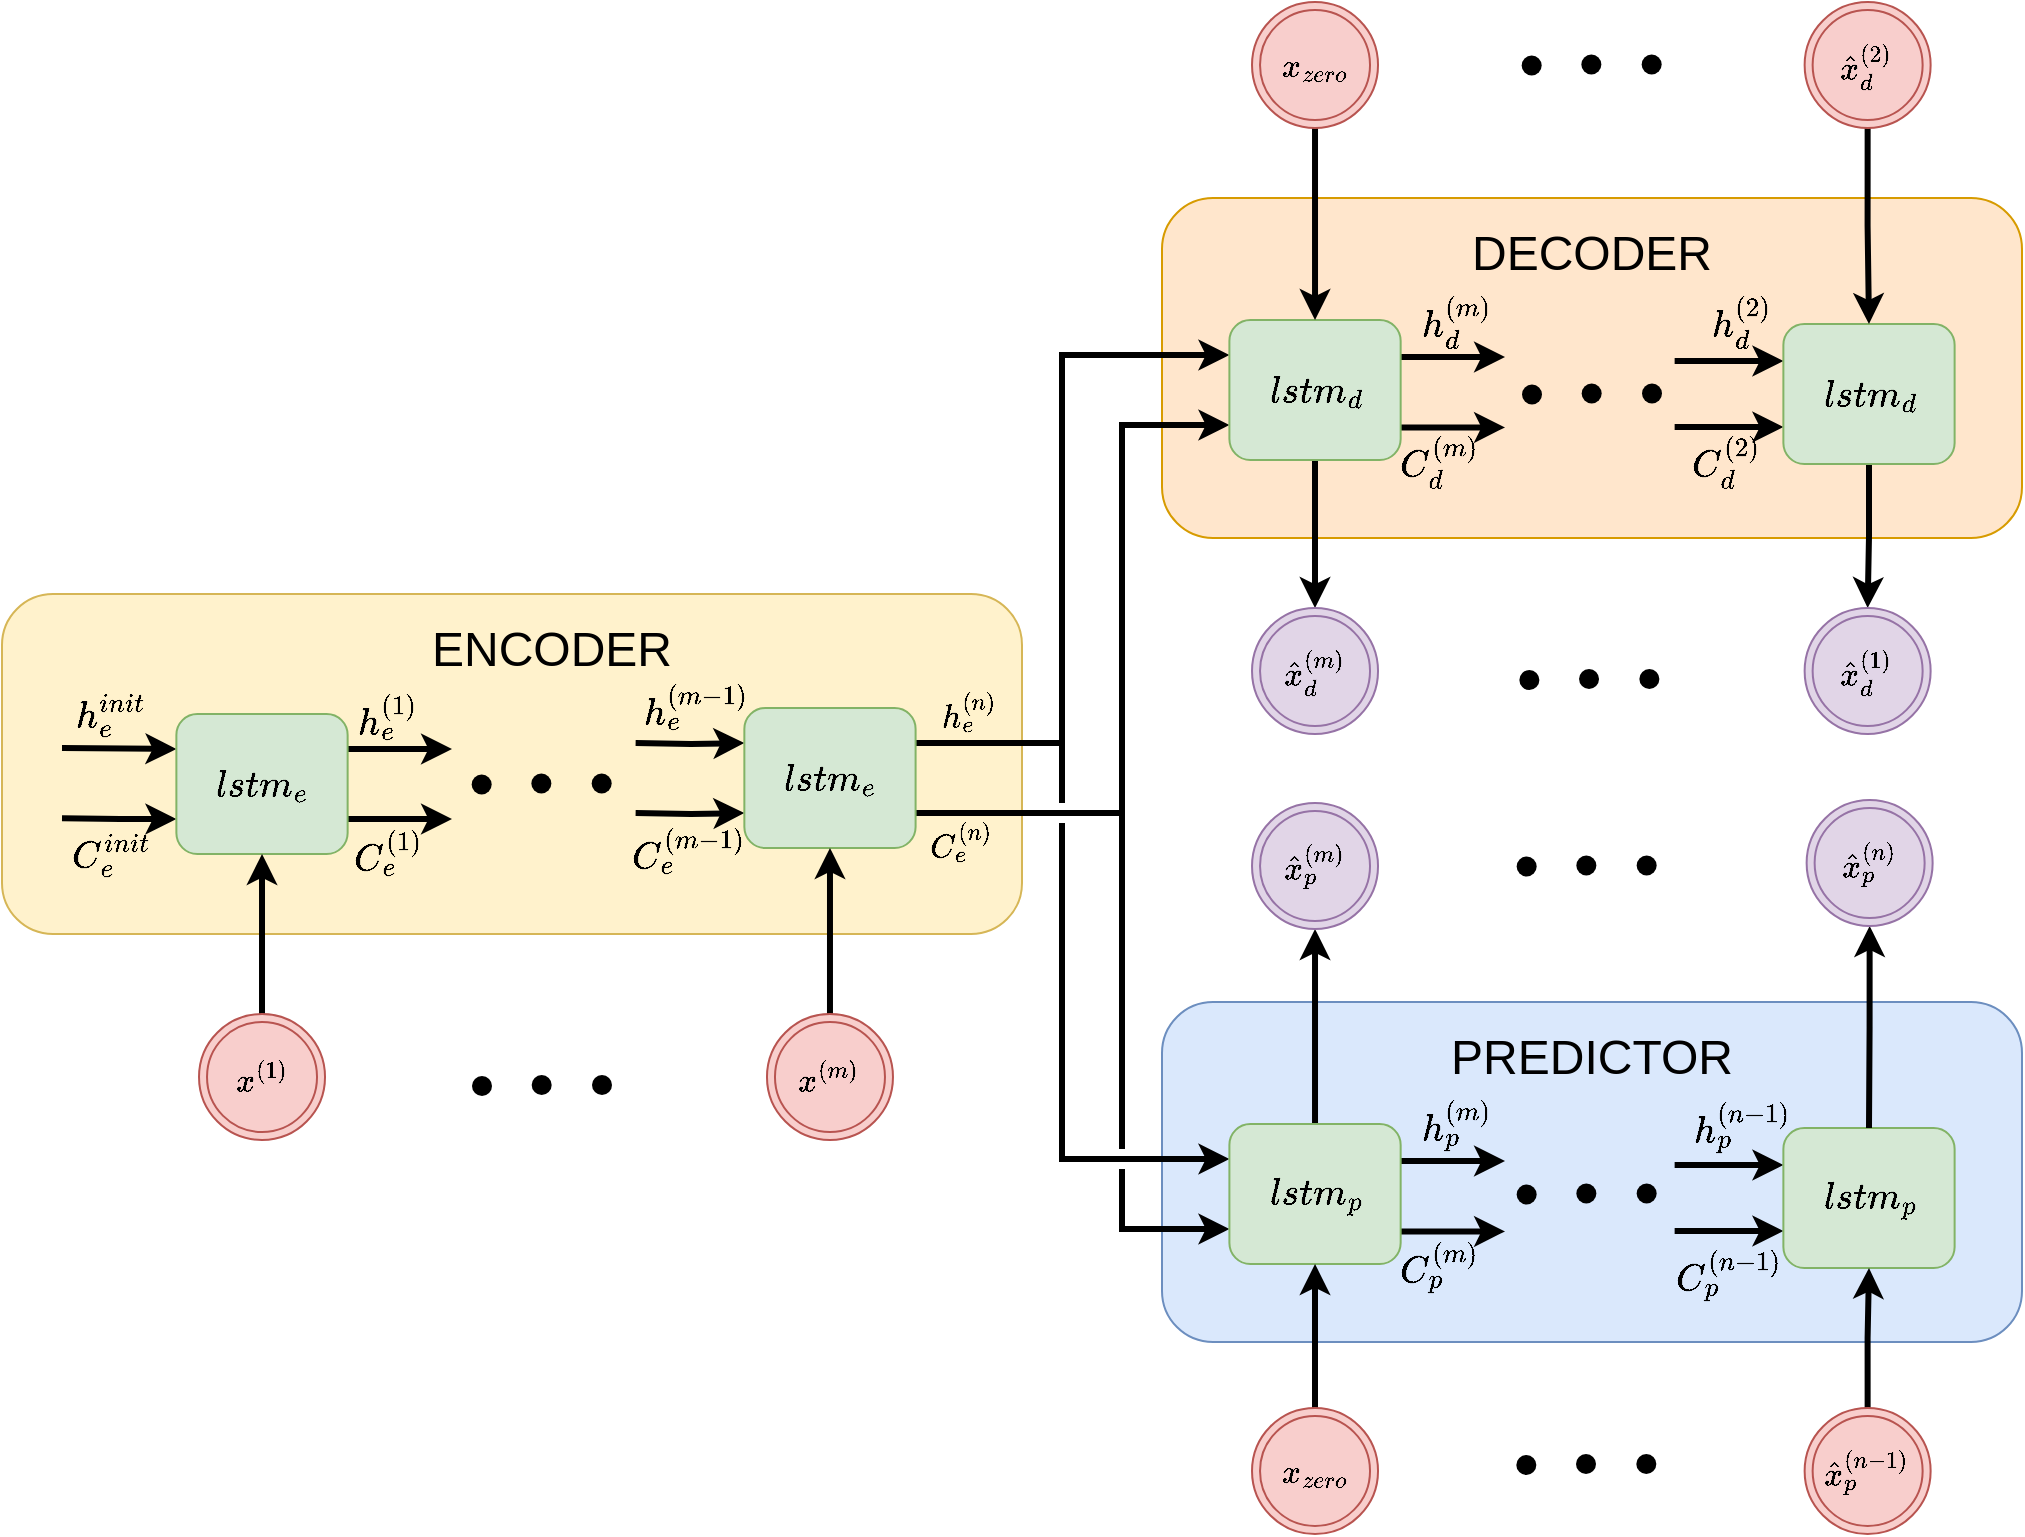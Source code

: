 <mxfile version="13.0.3" type="device"><diagram name="Page-1" id="edf60f1a-56cd-e834-aa8a-f176f3a09ee4"><mxGraphModel dx="1663" dy="1838" grid="1" gridSize="10" guides="1" tooltips="1" connect="1" arrows="1" fold="1" page="1" pageScale="1" pageWidth="1100" pageHeight="850" background="none" math="1" shadow="0"><root><mxCell id="0"/><mxCell id="1" parent="0"/><mxCell id="X6n3p-KspIMQXNHOI4Jv-63" value="&lt;font style=&quot;&quot;&gt;&lt;font style=&quot;font-size: 24px;&quot;&gt;PREDICTOR&lt;/font&gt;&lt;br&gt;&lt;br&gt;&lt;br&gt;&lt;br&gt;&lt;br&gt;&lt;br&gt;&lt;br&gt;&lt;br&gt;&lt;br&gt;&lt;/font&gt;" style="rounded=1;whiteSpace=wrap;html=1;fillColor=#dae8fc;strokeColor=#6c8ebf;connectable=0;" parent="1" vertex="1"><mxGeometry x="650" y="474" width="430" height="170" as="geometry"/></mxCell><mxCell id="X6n3p-KspIMQXNHOI4Jv-28" value="&lt;font style=&quot;&quot;&gt;&lt;font style=&quot;font-size: 24px;&quot;&gt;DECODER&lt;br&gt;&lt;/font&gt;&lt;br&gt;&lt;br&gt;&lt;br&gt;&lt;br&gt;&lt;br&gt;&lt;br&gt;&lt;br&gt;&lt;br&gt;&lt;/font&gt;" style="rounded=1;whiteSpace=wrap;html=1;fillColor=#ffe6cc;strokeColor=#d79b00;connectable=0;" parent="1" vertex="1"><mxGeometry x="650" y="72" width="430" height="170" as="geometry"/></mxCell><mxCell id="X6n3p-KspIMQXNHOI4Jv-1" value="&lt;font style=&quot;font-size: 24px;&quot;&gt;&amp;nbsp; &amp;nbsp; &amp;nbsp; ENCODER&lt;br&gt;&lt;br&gt;&lt;br&gt;&lt;br&gt;&lt;br&gt;&lt;/font&gt;" style="rounded=1;whiteSpace=wrap;html=1;fillColor=#fff2cc;strokeColor=#d6b656;connectable=0;" parent="1" vertex="1"><mxGeometry x="70" y="270" width="510" height="170" as="geometry"/></mxCell><mxCell id="X6n3p-KspIMQXNHOI4Jv-2" style="edgeStyle=orthogonalEdgeStyle;rounded=0;orthogonalLoop=1;jettySize=auto;html=1;exitX=1;exitY=0.25;exitDx=0;exitDy=0;entryX=0;entryY=0.25;entryDx=0;entryDy=0;startArrow=none;startFill=0;endArrow=classic;endFill=1;strokeWidth=3;" parent="1" source="X6n3p-KspIMQXNHOI4Jv-6" edge="1"><mxGeometry relative="1" as="geometry"><mxPoint x="295" y="347.5" as="targetPoint"/></mxGeometry></mxCell><mxCell id="X6n3p-KspIMQXNHOI4Jv-3" style="edgeStyle=orthogonalEdgeStyle;rounded=0;orthogonalLoop=1;jettySize=auto;html=1;exitX=1;exitY=0.75;exitDx=0;exitDy=0;entryX=0;entryY=0.75;entryDx=0;entryDy=0;startArrow=none;startFill=0;endArrow=classic;endFill=1;strokeWidth=3;" parent="1" source="X6n3p-KspIMQXNHOI4Jv-6" edge="1"><mxGeometry relative="1" as="geometry"><mxPoint x="295" y="382.5" as="targetPoint"/></mxGeometry></mxCell><mxCell id="X6n3p-KspIMQXNHOI4Jv-4" style="edgeStyle=orthogonalEdgeStyle;rounded=0;orthogonalLoop=1;jettySize=auto;html=1;exitX=0;exitY=0.25;exitDx=0;exitDy=0;fontSize=26;startArrow=classic;startFill=1;endArrow=none;endFill=0;strokeWidth=3;" parent="1" source="X6n3p-KspIMQXNHOI4Jv-6" edge="1"><mxGeometry relative="1" as="geometry"><mxPoint x="100" y="347" as="targetPoint"/></mxGeometry></mxCell><mxCell id="X6n3p-KspIMQXNHOI4Jv-5" style="edgeStyle=orthogonalEdgeStyle;rounded=0;orthogonalLoop=1;jettySize=auto;html=1;exitX=0;exitY=0.75;exitDx=0;exitDy=0;fontSize=26;startArrow=classic;startFill=1;endArrow=none;endFill=0;strokeWidth=3;" parent="1" source="X6n3p-KspIMQXNHOI4Jv-6" edge="1"><mxGeometry relative="1" as="geometry"><mxPoint x="100" y="382.167" as="targetPoint"/></mxGeometry></mxCell><mxCell id="X6n3p-KspIMQXNHOI4Jv-6" value="&lt;font style=&quot;font-size: 16px&quot;&gt;$$lstm_e$$&lt;/font&gt;" style="rounded=1;whiteSpace=wrap;html=1;fillColor=#d5e8d4;strokeColor=#82b366;" parent="1" vertex="1"><mxGeometry x="157.19" y="330" width="85.63" height="70" as="geometry"/></mxCell><mxCell id="X6n3p-KspIMQXNHOI4Jv-7" style="edgeStyle=orthogonalEdgeStyle;rounded=0;orthogonalLoop=1;jettySize=auto;html=1;exitX=1;exitY=0.25;exitDx=0;exitDy=0;entryX=0;entryY=0.25;entryDx=0;entryDy=0;startArrow=none;startFill=0;endArrow=classic;endFill=1;strokeWidth=3;" parent="1" target="X6n3p-KspIMQXNHOI4Jv-9" edge="1"><mxGeometry relative="1" as="geometry"><mxPoint x="431.18" y="344.5" as="targetPoint"/><mxPoint x="386.81" y="344.5" as="sourcePoint"/></mxGeometry></mxCell><mxCell id="X6n3p-KspIMQXNHOI4Jv-8" style="edgeStyle=orthogonalEdgeStyle;rounded=0;orthogonalLoop=1;jettySize=auto;html=1;exitX=1;exitY=0.75;exitDx=0;exitDy=0;entryX=0;entryY=0.75;entryDx=0;entryDy=0;startArrow=none;startFill=0;endArrow=classic;endFill=1;strokeWidth=3;" parent="1" target="X6n3p-KspIMQXNHOI4Jv-9" edge="1"><mxGeometry relative="1" as="geometry"><mxPoint x="431.18" y="379.5" as="targetPoint"/><mxPoint x="386.81" y="379.5" as="sourcePoint"/></mxGeometry></mxCell><mxCell id="X6n3p-KspIMQXNHOI4Jv-108" style="edgeStyle=orthogonalEdgeStyle;rounded=0;orthogonalLoop=1;jettySize=auto;html=1;exitX=1;exitY=0.25;exitDx=0;exitDy=0;entryX=0;entryY=0.25;entryDx=0;entryDy=0;fontSize=24;startArrow=none;startFill=0;endArrow=classic;endFill=1;strokeWidth=3;fillColor=#dae8fc;strokeColor=#000000;jumpStyle=gap;" parent="1" source="X6n3p-KspIMQXNHOI4Jv-9" target="X6n3p-KspIMQXNHOI4Jv-39" edge="1"><mxGeometry relative="1" as="geometry"><Array as="points"><mxPoint x="600" y="345"/><mxPoint x="600" y="151"/></Array></mxGeometry></mxCell><mxCell id="X6n3p-KspIMQXNHOI4Jv-109" style="edgeStyle=orthogonalEdgeStyle;rounded=0;orthogonalLoop=1;jettySize=auto;html=1;exitX=1;exitY=0.75;exitDx=0;exitDy=0;entryX=0;entryY=0.75;entryDx=0;entryDy=0;fontSize=24;startArrow=none;startFill=0;endArrow=classic;endFill=1;strokeWidth=3;strokeColor=#000000;jumpStyle=gap;" parent="1" source="X6n3p-KspIMQXNHOI4Jv-9" target="X6n3p-KspIMQXNHOI4Jv-39" edge="1"><mxGeometry relative="1" as="geometry"><Array as="points"><mxPoint x="630" y="380"/><mxPoint x="630" y="186"/></Array></mxGeometry></mxCell><mxCell id="X6n3p-KspIMQXNHOI4Jv-110" style="edgeStyle=orthogonalEdgeStyle;rounded=0;orthogonalLoop=1;jettySize=auto;html=1;exitX=1;exitY=0.25;exitDx=0;exitDy=0;entryX=0;entryY=0.25;entryDx=0;entryDy=0;fontSize=24;startArrow=none;startFill=0;endArrow=classic;endFill=1;strokeWidth=3;fillColor=#dae8fc;strokeColor=#000000;jumpStyle=gap;" parent="1" source="X6n3p-KspIMQXNHOI4Jv-9" target="X6n3p-KspIMQXNHOI4Jv-74" edge="1"><mxGeometry relative="1" as="geometry"><Array as="points"><mxPoint x="600" y="345"/><mxPoint x="600" y="553"/></Array></mxGeometry></mxCell><mxCell id="X6n3p-KspIMQXNHOI4Jv-111" style="edgeStyle=orthogonalEdgeStyle;rounded=0;orthogonalLoop=1;jettySize=auto;html=1;exitX=1;exitY=0.75;exitDx=0;exitDy=0;entryX=0;entryY=0.75;entryDx=0;entryDy=0;fontSize=24;startArrow=none;startFill=0;endArrow=classic;endFill=1;strokeWidth=3;strokeColor=#000000;jumpStyle=gap;" parent="1" source="X6n3p-KspIMQXNHOI4Jv-9" target="X6n3p-KspIMQXNHOI4Jv-74" edge="1"><mxGeometry relative="1" as="geometry"><Array as="points"><mxPoint x="630" y="380"/><mxPoint x="630" y="588"/></Array></mxGeometry></mxCell><mxCell id="X6n3p-KspIMQXNHOI4Jv-9" value="&lt;span style=&quot;font-size: 16px&quot;&gt;$$lstm_e$$&lt;/span&gt;" style="rounded=1;whiteSpace=wrap;html=1;fillColor=#d5e8d4;strokeColor=#82b366;" parent="1" vertex="1"><mxGeometry x="441.18" y="327" width="85.62" height="70" as="geometry"/></mxCell><mxCell id="X6n3p-KspIMQXNHOI4Jv-13" value="$$h_e^{(1)}$$" style="text;html=1;strokeColor=none;fillColor=none;align=center;verticalAlign=middle;whiteSpace=wrap;rounded=0;fontSize=16;" parent="1" vertex="1"><mxGeometry x="232.81" y="317" width="60" height="30" as="geometry"/></mxCell><mxCell id="X6n3p-KspIMQXNHOI4Jv-14" value="$$C_e^{(1)}$$" style="text;html=1;strokeColor=none;fillColor=none;align=center;verticalAlign=middle;whiteSpace=wrap;rounded=0;fontSize=16;" parent="1" vertex="1"><mxGeometry x="232.81" y="385" width="60" height="30" as="geometry"/></mxCell><mxCell id="X6n3p-KspIMQXNHOI4Jv-15" value="$$h_e^{init}$$" style="text;html=1;strokeColor=none;fillColor=none;align=center;verticalAlign=middle;whiteSpace=wrap;rounded=0;fontSize=16;" parent="1" vertex="1"><mxGeometry x="94" y="315" width="60" height="30" as="geometry"/></mxCell><mxCell id="X6n3p-KspIMQXNHOI4Jv-16" value="$$C_e^{init}$$" style="text;html=1;strokeColor=none;fillColor=none;align=center;verticalAlign=middle;whiteSpace=wrap;rounded=0;fontSize=16;" parent="1" vertex="1"><mxGeometry x="95" y="385" width="60" height="30" as="geometry"/></mxCell><mxCell id="X6n3p-KspIMQXNHOI4Jv-17" value="$$C_e^{(m-1)}$$" style="text;html=1;strokeColor=none;fillColor=none;align=center;verticalAlign=middle;whiteSpace=wrap;rounded=0;fontSize=16;" parent="1" vertex="1"><mxGeometry x="382.81" y="384" width="60" height="30" as="geometry"/></mxCell><mxCell id="X6n3p-KspIMQXNHOI4Jv-18" value="$$h_e^{(m-1)}$$" style="text;html=1;strokeColor=none;fillColor=none;align=center;verticalAlign=middle;whiteSpace=wrap;rounded=0;fontSize=16;" parent="1" vertex="1"><mxGeometry x="386.81" y="312" width="60" height="30" as="geometry"/></mxCell><mxCell id="X6n3p-KspIMQXNHOI4Jv-22" value="&lt;span style=&quot;font-size: 14px;&quot;&gt;$$C_e^{(n)}$$&lt;/span&gt;" style="text;html=1;strokeColor=none;fillColor=none;align=center;verticalAlign=middle;whiteSpace=wrap;rounded=0;fontFamily=Helvetica;fontSize=12;fontColor=default;rotation=0;" parent="1" vertex="1"><mxGeometry x="520" y="378.5" width="60" height="30" as="geometry"/></mxCell><mxCell id="X6n3p-KspIMQXNHOI4Jv-23" value="&lt;span style=&quot;font-size: 14px;&quot;&gt;&amp;nbsp;$$h_e^{(n)}$$&lt;/span&gt;" style="text;html=1;strokeColor=none;fillColor=none;align=center;verticalAlign=middle;whiteSpace=wrap;rounded=0;fontFamily=Helvetica;fontSize=12;fontColor=default;rotation=0;" parent="1" vertex="1"><mxGeometry x="523.8" y="305.5" width="60" height="30" as="geometry"/></mxCell><mxCell id="X6n3p-KspIMQXNHOI4Jv-91" style="edgeStyle=orthogonalEdgeStyle;rounded=0;orthogonalLoop=1;jettySize=auto;html=1;entryX=0.5;entryY=1;entryDx=0;entryDy=0;fontSize=24;startArrow=none;startFill=0;endArrow=classic;endFill=1;strokeWidth=3;" parent="1" source="X6n3p-KspIMQXNHOI4Jv-25" target="X6n3p-KspIMQXNHOI4Jv-6" edge="1"><mxGeometry relative="1" as="geometry"/></mxCell><mxCell id="X6n3p-KspIMQXNHOI4Jv-25" value="&lt;span style=&quot;font-size: 14px;&quot;&gt;$$x^{(1)}$$&lt;/span&gt;" style="ellipse;shape=doubleEllipse;whiteSpace=wrap;html=1;aspect=fixed;fillColor=#f8cecc;strokeColor=#b85450;" parent="1" vertex="1"><mxGeometry x="168.51" y="480" width="63" height="63" as="geometry"/></mxCell><mxCell id="X6n3p-KspIMQXNHOI4Jv-92" style="edgeStyle=orthogonalEdgeStyle;rounded=0;orthogonalLoop=1;jettySize=auto;html=1;entryX=0.5;entryY=1;entryDx=0;entryDy=0;fontSize=24;startArrow=none;startFill=0;endArrow=classic;endFill=1;strokeWidth=3;" parent="1" source="X6n3p-KspIMQXNHOI4Jv-27" target="X6n3p-KspIMQXNHOI4Jv-9" edge="1"><mxGeometry relative="1" as="geometry"/></mxCell><mxCell id="X6n3p-KspIMQXNHOI4Jv-27" value="&lt;span style=&quot;font-size: 14px;&quot;&gt;$$x^{(m)}$$&lt;/span&gt;" style="ellipse;shape=doubleEllipse;whiteSpace=wrap;html=1;aspect=fixed;fillColor=#f8cecc;strokeColor=#b85450;" parent="1" vertex="1"><mxGeometry x="452.49" y="480" width="63" height="63" as="geometry"/></mxCell><mxCell id="X6n3p-KspIMQXNHOI4Jv-35" style="edgeStyle=orthogonalEdgeStyle;rounded=0;orthogonalLoop=1;jettySize=auto;html=1;exitX=1;exitY=0.25;exitDx=0;exitDy=0;entryX=0;entryY=0.25;entryDx=0;entryDy=0;startArrow=none;startFill=0;endArrow=classic;endFill=1;strokeWidth=3;" parent="1" edge="1"><mxGeometry relative="1" as="geometry"><mxPoint x="821.51" y="151.5" as="targetPoint"/><mxPoint x="769.33" y="151.5" as="sourcePoint"/></mxGeometry></mxCell><mxCell id="X6n3p-KspIMQXNHOI4Jv-36" style="edgeStyle=orthogonalEdgeStyle;rounded=0;orthogonalLoop=1;jettySize=auto;html=1;exitX=1;exitY=0.75;exitDx=0;exitDy=0;entryX=0;entryY=0.75;entryDx=0;entryDy=0;startArrow=none;startFill=0;endArrow=classic;endFill=1;strokeWidth=3;" parent="1" edge="1"><mxGeometry relative="1" as="geometry"><mxPoint x="821.51" y="186.71" as="targetPoint"/><mxPoint x="769.33" y="186.71" as="sourcePoint"/></mxGeometry></mxCell><mxCell id="X6n3p-KspIMQXNHOI4Jv-99" style="edgeStyle=orthogonalEdgeStyle;rounded=0;orthogonalLoop=1;jettySize=auto;html=1;fontSize=24;startArrow=none;startFill=0;endArrow=classic;endFill=1;strokeWidth=3;" parent="1" source="X6n3p-KspIMQXNHOI4Jv-39" target="X6n3p-KspIMQXNHOI4Jv-53" edge="1"><mxGeometry relative="1" as="geometry"/></mxCell><mxCell id="X6n3p-KspIMQXNHOI4Jv-39" value="&lt;font style=&quot;font-size: 16px&quot;&gt;$$lstm_d$$&lt;/font&gt;" style="rounded=1;whiteSpace=wrap;html=1;fillColor=#d5e8d4;strokeColor=#82b366;" parent="1" vertex="1"><mxGeometry x="683.7" y="133" width="85.63" height="70" as="geometry"/></mxCell><mxCell id="X6n3p-KspIMQXNHOI4Jv-40" style="edgeStyle=orthogonalEdgeStyle;rounded=0;orthogonalLoop=1;jettySize=auto;html=1;exitX=1;exitY=0.25;exitDx=0;exitDy=0;entryX=0;entryY=0.25;entryDx=0;entryDy=0;startArrow=none;startFill=0;endArrow=classic;endFill=1;strokeWidth=3;" parent="1" edge="1"><mxGeometry relative="1" as="geometry"><mxPoint x="960.69" y="153.5" as="targetPoint"/><mxPoint x="906.32" y="153.5" as="sourcePoint"/></mxGeometry></mxCell><mxCell id="X6n3p-KspIMQXNHOI4Jv-41" style="edgeStyle=orthogonalEdgeStyle;rounded=0;orthogonalLoop=1;jettySize=auto;html=1;exitX=1;exitY=0.75;exitDx=0;exitDy=0;entryX=0;entryY=0.75;entryDx=0;entryDy=0;startArrow=none;startFill=0;endArrow=classic;endFill=1;strokeWidth=3;" parent="1" edge="1"><mxGeometry relative="1" as="geometry"><mxPoint x="960.69" y="186.5" as="targetPoint"/><mxPoint x="906.32" y="186.5" as="sourcePoint"/></mxGeometry></mxCell><mxCell id="X6n3p-KspIMQXNHOI4Jv-100" style="edgeStyle=orthogonalEdgeStyle;rounded=0;orthogonalLoop=1;jettySize=auto;html=1;fontSize=24;startArrow=none;startFill=0;endArrow=classic;endFill=1;strokeWidth=3;" parent="1" source="X6n3p-KspIMQXNHOI4Jv-43" target="X6n3p-KspIMQXNHOI4Jv-52" edge="1"><mxGeometry relative="1" as="geometry"/></mxCell><mxCell id="X6n3p-KspIMQXNHOI4Jv-43" value="&lt;span style=&quot;font-size: 16px&quot;&gt;$$lstm_d$$&lt;/span&gt;" style="rounded=1;whiteSpace=wrap;html=1;fillColor=#d5e8d4;strokeColor=#82b366;" parent="1" vertex="1"><mxGeometry x="960.69" y="135" width="85.62" height="70" as="geometry"/></mxCell><mxCell id="X6n3p-KspIMQXNHOI4Jv-47" value="$$h_d^{(m)}$$" style="text;html=1;strokeColor=none;fillColor=none;align=center;verticalAlign=middle;whiteSpace=wrap;rounded=0;fontSize=16;" parent="1" vertex="1"><mxGeometry x="767.33" y="119" width="60" height="30" as="geometry"/></mxCell><mxCell id="X6n3p-KspIMQXNHOI4Jv-48" value="$$C_d^{(m)}$$" style="text;html=1;strokeColor=none;fillColor=none;align=center;verticalAlign=middle;whiteSpace=wrap;rounded=0;fontSize=16;" parent="1" vertex="1"><mxGeometry x="759.01" y="189" width="60" height="30" as="geometry"/></mxCell><mxCell id="X6n3p-KspIMQXNHOI4Jv-50" value="$$h_d^{(2)}$$" style="text;html=1;strokeColor=none;fillColor=none;align=center;verticalAlign=middle;whiteSpace=wrap;rounded=0;fontSize=16;" parent="1" vertex="1"><mxGeometry x="910.32" y="119" width="60" height="30" as="geometry"/></mxCell><mxCell id="X6n3p-KspIMQXNHOI4Jv-52" value="&lt;span style=&quot;font-size: 14px;&quot;&gt;$$\hat{x}_d^{(1)}$$&lt;/span&gt;" style="ellipse;shape=doubleEllipse;whiteSpace=wrap;html=1;aspect=fixed;fillColor=#e1d5e7;strokeColor=#9673a6;" parent="1" vertex="1"><mxGeometry x="971.32" y="277" width="63" height="63" as="geometry"/></mxCell><mxCell id="X6n3p-KspIMQXNHOI4Jv-53" value="&lt;span style=&quot;font-size: 14px;&quot;&gt;$$\hat{x}_d^{(m)}$$&lt;/span&gt;" style="ellipse;shape=doubleEllipse;whiteSpace=wrap;html=1;aspect=fixed;fillColor=#e1d5e7;strokeColor=#9673a6;" parent="1" vertex="1"><mxGeometry x="695.01" y="277" width="63" height="63" as="geometry"/></mxCell><mxCell id="X6n3p-KspIMQXNHOI4Jv-106" style="edgeStyle=orthogonalEdgeStyle;rounded=0;orthogonalLoop=1;jettySize=auto;html=1;entryX=0.5;entryY=0;entryDx=0;entryDy=0;fontSize=24;startArrow=none;startFill=0;endArrow=classic;endFill=1;strokeWidth=3;" parent="1" source="X6n3p-KspIMQXNHOI4Jv-54" target="X6n3p-KspIMQXNHOI4Jv-39" edge="1"><mxGeometry relative="1" as="geometry"/></mxCell><mxCell id="X6n3p-KspIMQXNHOI4Jv-54" value="&lt;span style=&quot;font-size: 14px;&quot;&gt;$$x_{zero}$$&lt;/span&gt;" style="ellipse;shape=doubleEllipse;whiteSpace=wrap;html=1;aspect=fixed;fillColor=#f8cecc;strokeColor=#b85450;" parent="1" vertex="1"><mxGeometry x="695.01" y="-26" width="63" height="63" as="geometry"/></mxCell><mxCell id="X6n3p-KspIMQXNHOI4Jv-62" value="$$C_d^{(2)}$$" style="text;html=1;strokeColor=none;fillColor=none;align=center;verticalAlign=middle;whiteSpace=wrap;rounded=0;fontSize=16;" parent="1" vertex="1"><mxGeometry x="901.69" y="189" width="60" height="30" as="geometry"/></mxCell><mxCell id="X6n3p-KspIMQXNHOI4Jv-70" style="edgeStyle=orthogonalEdgeStyle;rounded=0;orthogonalLoop=1;jettySize=auto;html=1;exitX=1;exitY=0.25;exitDx=0;exitDy=0;entryX=0;entryY=0.25;entryDx=0;entryDy=0;startArrow=none;startFill=0;endArrow=classic;endFill=1;strokeWidth=3;" parent="1" edge="1"><mxGeometry relative="1" as="geometry"><mxPoint x="821.51" y="553.5" as="targetPoint"/><mxPoint x="769.33" y="553.5" as="sourcePoint"/></mxGeometry></mxCell><mxCell id="X6n3p-KspIMQXNHOI4Jv-71" style="edgeStyle=orthogonalEdgeStyle;rounded=0;orthogonalLoop=1;jettySize=auto;html=1;exitX=1;exitY=0.75;exitDx=0;exitDy=0;entryX=0;entryY=0.75;entryDx=0;entryDy=0;startArrow=none;startFill=0;endArrow=classic;endFill=1;strokeWidth=3;" parent="1" edge="1"><mxGeometry relative="1" as="geometry"><mxPoint x="821.51" y="588.71" as="targetPoint"/><mxPoint x="769.33" y="588.71" as="sourcePoint"/></mxGeometry></mxCell><mxCell id="X6n3p-KspIMQXNHOI4Jv-72" style="edgeStyle=orthogonalEdgeStyle;rounded=0;orthogonalLoop=1;jettySize=auto;html=1;fontSize=14;startArrow=none;startFill=0;endArrow=classic;endFill=1;strokeWidth=3;entryX=0.5;entryY=1;entryDx=0;entryDy=0;" parent="1" source="X6n3p-KspIMQXNHOI4Jv-74" target="X6n3p-KspIMQXNHOI4Jv-87" edge="1"><mxGeometry relative="1" as="geometry"><mxPoint x="726.51" y="445" as="targetPoint"/></mxGeometry></mxCell><mxCell id="X6n3p-KspIMQXNHOI4Jv-74" value="&lt;font style=&quot;font-size: 16px&quot;&gt;$$lstm_p$$&lt;/font&gt;" style="rounded=1;whiteSpace=wrap;html=1;fillColor=#d5e8d4;strokeColor=#82b366;" parent="1" vertex="1"><mxGeometry x="683.7" y="535" width="85.63" height="70" as="geometry"/></mxCell><mxCell id="X6n3p-KspIMQXNHOI4Jv-75" style="edgeStyle=orthogonalEdgeStyle;rounded=0;orthogonalLoop=1;jettySize=auto;html=1;exitX=1;exitY=0.25;exitDx=0;exitDy=0;entryX=0;entryY=0.25;entryDx=0;entryDy=0;startArrow=none;startFill=0;endArrow=classic;endFill=1;strokeWidth=3;" parent="1" edge="1"><mxGeometry relative="1" as="geometry"><mxPoint x="960.69" y="555.5" as="targetPoint"/><mxPoint x="906.32" y="555.5" as="sourcePoint"/></mxGeometry></mxCell><mxCell id="X6n3p-KspIMQXNHOI4Jv-76" style="edgeStyle=orthogonalEdgeStyle;rounded=0;orthogonalLoop=1;jettySize=auto;html=1;exitX=1;exitY=0.75;exitDx=0;exitDy=0;entryX=0;entryY=0.75;entryDx=0;entryDy=0;startArrow=none;startFill=0;endArrow=classic;endFill=1;strokeWidth=3;" parent="1" edge="1"><mxGeometry relative="1" as="geometry"><mxPoint x="960.69" y="588.5" as="targetPoint"/><mxPoint x="906.32" y="588.5" as="sourcePoint"/></mxGeometry></mxCell><mxCell id="X6n3p-KspIMQXNHOI4Jv-78" value="&lt;span style=&quot;font-size: 16px&quot;&gt;$$lstm_p$$&lt;/span&gt;" style="rounded=1;whiteSpace=wrap;html=1;fillColor=#d5e8d4;strokeColor=#82b366;" parent="1" vertex="1"><mxGeometry x="960.69" y="537" width="85.62" height="70" as="geometry"/></mxCell><mxCell id="X6n3p-KspIMQXNHOI4Jv-82" value="$$h_p^{(m)}$$" style="text;html=1;strokeColor=none;fillColor=none;align=center;verticalAlign=middle;whiteSpace=wrap;rounded=0;fontSize=16;" parent="1" vertex="1"><mxGeometry x="767.33" y="520" width="60" height="30" as="geometry"/></mxCell><mxCell id="X6n3p-KspIMQXNHOI4Jv-83" value="$$C_p^{(m)}$$" style="text;html=1;strokeColor=none;fillColor=none;align=center;verticalAlign=middle;whiteSpace=wrap;rounded=0;fontSize=16;" parent="1" vertex="1"><mxGeometry x="759.01" y="591" width="60" height="30" as="geometry"/></mxCell><mxCell id="X6n3p-KspIMQXNHOI4Jv-84" value="$$h_p^{(n-1)}$$" style="text;html=1;strokeColor=none;fillColor=none;align=center;verticalAlign=middle;whiteSpace=wrap;rounded=0;fontSize=16;" parent="1" vertex="1"><mxGeometry x="910.32" y="521" width="60" height="30" as="geometry"/></mxCell><mxCell id="X6n3p-KspIMQXNHOI4Jv-85" style="edgeStyle=orthogonalEdgeStyle;rounded=0;orthogonalLoop=1;jettySize=auto;html=1;entryX=0.5;entryY=0;entryDx=0;entryDy=0;strokeWidth=3;startArrow=classic;startFill=1;endArrow=none;endFill=0;" parent="1" source="X6n3p-KspIMQXNHOI4Jv-86" target="X6n3p-KspIMQXNHOI4Jv-78" edge="1"><mxGeometry relative="1" as="geometry"/></mxCell><mxCell id="X6n3p-KspIMQXNHOI4Jv-86" value="&lt;span style=&quot;font-size: 14px;&quot;&gt;$$\hat{x}_p^{(n)}$$&lt;/span&gt;" style="ellipse;shape=doubleEllipse;whiteSpace=wrap;html=1;aspect=fixed;fillColor=#e1d5e7;strokeColor=#9673a6;" parent="1" vertex="1"><mxGeometry x="972.32" y="373" width="63" height="63" as="geometry"/></mxCell><mxCell id="X6n3p-KspIMQXNHOI4Jv-87" value="&lt;span style=&quot;font-size: 14px;&quot;&gt;$$\hat{x}_p^{(m)}$$&lt;/span&gt;" style="ellipse;shape=doubleEllipse;whiteSpace=wrap;html=1;aspect=fixed;fillColor=#e1d5e7;strokeColor=#9673a6;" parent="1" vertex="1"><mxGeometry x="695.01" y="374.5" width="63" height="63" as="geometry"/></mxCell><mxCell id="X6n3p-KspIMQXNHOI4Jv-94" style="edgeStyle=orthogonalEdgeStyle;rounded=0;orthogonalLoop=1;jettySize=auto;html=1;entryX=0.5;entryY=1;entryDx=0;entryDy=0;fontSize=24;startArrow=none;startFill=0;endArrow=classic;endFill=1;strokeWidth=3;" parent="1" source="X6n3p-KspIMQXNHOI4Jv-88" target="X6n3p-KspIMQXNHOI4Jv-74" edge="1"><mxGeometry relative="1" as="geometry"/></mxCell><mxCell id="X6n3p-KspIMQXNHOI4Jv-88" value="&lt;span style=&quot;font-size: 14px;&quot;&gt;$$x_{zero}$$&lt;/span&gt;" style="ellipse;shape=doubleEllipse;whiteSpace=wrap;html=1;aspect=fixed;fillColor=#f8cecc;strokeColor=#b85450;" parent="1" vertex="1"><mxGeometry x="695.01" y="677" width="63" height="63" as="geometry"/></mxCell><mxCell id="X6n3p-KspIMQXNHOI4Jv-96" style="edgeStyle=orthogonalEdgeStyle;rounded=0;orthogonalLoop=1;jettySize=auto;html=1;entryX=0.5;entryY=1;entryDx=0;entryDy=0;fontSize=24;startArrow=none;startFill=0;endArrow=classic;endFill=1;strokeWidth=3;" parent="1" source="X6n3p-KspIMQXNHOI4Jv-89" target="X6n3p-KspIMQXNHOI4Jv-78" edge="1"><mxGeometry relative="1" as="geometry"/></mxCell><mxCell id="X6n3p-KspIMQXNHOI4Jv-89" value="&lt;span style=&quot;font-size: 14px;&quot;&gt;$$\hat{x}_p^{(n-1)}$$&lt;/span&gt;" style="ellipse;shape=doubleEllipse;whiteSpace=wrap;html=1;aspect=fixed;fillColor=#f8cecc;strokeColor=#b85450;" parent="1" vertex="1"><mxGeometry x="971.32" y="677" width="63" height="63" as="geometry"/></mxCell><mxCell id="X6n3p-KspIMQXNHOI4Jv-90" value="$$C_p^{(n-1)}$$" style="text;html=1;strokeColor=none;fillColor=none;align=center;verticalAlign=middle;whiteSpace=wrap;rounded=0;fontSize=16;" parent="1" vertex="1"><mxGeometry x="903.69" y="595" width="60" height="30" as="geometry"/></mxCell><mxCell id="X6n3p-KspIMQXNHOI4Jv-107" style="edgeStyle=orthogonalEdgeStyle;rounded=0;orthogonalLoop=1;jettySize=auto;html=1;fontSize=24;startArrow=none;startFill=0;endArrow=classic;endFill=1;strokeWidth=3;" parent="1" source="X6n3p-KspIMQXNHOI4Jv-105" target="X6n3p-KspIMQXNHOI4Jv-43" edge="1"><mxGeometry relative="1" as="geometry"/></mxCell><mxCell id="X6n3p-KspIMQXNHOI4Jv-105" value="&lt;span style=&quot;font-size: 14px;&quot;&gt;$$\hat{x}_d^{(2)}$$&lt;/span&gt;" style="ellipse;shape=doubleEllipse;whiteSpace=wrap;html=1;aspect=fixed;fillColor=#f8cecc;strokeColor=#b85450;" parent="1" vertex="1"><mxGeometry x="971.32" y="-26" width="63" height="63" as="geometry"/></mxCell><mxCell id="265z3yzSvDFdhL8tiuJR-8" value="" style="shape=ellipse;fillColor=#000000;strokeColor=none;html=1" vertex="1" parent="1"><mxGeometry x="830.0" y="165.25" width="10" height="10" as="geometry"/></mxCell><mxCell id="265z3yzSvDFdhL8tiuJR-9" value="" style="shape=ellipse;fillColor=#000000;strokeColor=none;html=1" vertex="1" parent="1"><mxGeometry x="859.84" y="164.75" width="10" height="10" as="geometry"/></mxCell><mxCell id="265z3yzSvDFdhL8tiuJR-10" value="" style="shape=ellipse;fillColor=#000000;strokeColor=none;html=1" vertex="1" parent="1"><mxGeometry x="890.0" y="164.75" width="10" height="10" as="geometry"/></mxCell><mxCell id="265z3yzSvDFdhL8tiuJR-14" value="" style="shape=ellipse;fillColor=#000000;strokeColor=none;html=1" vertex="1" parent="1"><mxGeometry x="829.84" y="0.75" width="10" height="10" as="geometry"/></mxCell><mxCell id="265z3yzSvDFdhL8tiuJR-15" value="" style="shape=ellipse;fillColor=#000000;strokeColor=none;html=1" vertex="1" parent="1"><mxGeometry x="859.68" y="0.25" width="10" height="10" as="geometry"/></mxCell><mxCell id="265z3yzSvDFdhL8tiuJR-16" value="" style="shape=ellipse;fillColor=#000000;strokeColor=none;html=1" vertex="1" parent="1"><mxGeometry x="889.84" y="0.25" width="10" height="10" as="geometry"/></mxCell><mxCell id="265z3yzSvDFdhL8tiuJR-17" value="" style="shape=ellipse;fillColor=#000000;strokeColor=none;html=1" vertex="1" parent="1"><mxGeometry x="828.68" y="308" width="10" height="10" as="geometry"/></mxCell><mxCell id="265z3yzSvDFdhL8tiuJR-18" value="" style="shape=ellipse;fillColor=#000000;strokeColor=none;html=1" vertex="1" parent="1"><mxGeometry x="858.52" y="307.5" width="10" height="10" as="geometry"/></mxCell><mxCell id="265z3yzSvDFdhL8tiuJR-19" value="" style="shape=ellipse;fillColor=#000000;strokeColor=none;html=1" vertex="1" parent="1"><mxGeometry x="888.68" y="307.5" width="10" height="10" as="geometry"/></mxCell><mxCell id="265z3yzSvDFdhL8tiuJR-20" value="" style="shape=ellipse;fillColor=#000000;strokeColor=none;html=1" vertex="1" parent="1"><mxGeometry x="827.33" y="401.25" width="10" height="10" as="geometry"/></mxCell><mxCell id="265z3yzSvDFdhL8tiuJR-21" value="" style="shape=ellipse;fillColor=#000000;strokeColor=none;html=1" vertex="1" parent="1"><mxGeometry x="857.17" y="400.75" width="10" height="10" as="geometry"/></mxCell><mxCell id="265z3yzSvDFdhL8tiuJR-22" value="" style="shape=ellipse;fillColor=#000000;strokeColor=none;html=1" vertex="1" parent="1"><mxGeometry x="887.33" y="400.75" width="10" height="10" as="geometry"/></mxCell><mxCell id="265z3yzSvDFdhL8tiuJR-25" value="" style="shape=ellipse;fillColor=#000000;strokeColor=none;html=1" vertex="1" parent="1"><mxGeometry x="827.33" y="565.25" width="10" height="10" as="geometry"/></mxCell><mxCell id="265z3yzSvDFdhL8tiuJR-26" value="" style="shape=ellipse;fillColor=#000000;strokeColor=none;html=1" vertex="1" parent="1"><mxGeometry x="857.17" y="564.75" width="10" height="10" as="geometry"/></mxCell><mxCell id="265z3yzSvDFdhL8tiuJR-27" value="" style="shape=ellipse;fillColor=#000000;strokeColor=none;html=1" vertex="1" parent="1"><mxGeometry x="887.33" y="564.75" width="10" height="10" as="geometry"/></mxCell><mxCell id="265z3yzSvDFdhL8tiuJR-28" value="" style="shape=ellipse;fillColor=#000000;strokeColor=none;html=1" vertex="1" parent="1"><mxGeometry x="827.17" y="700.5" width="10" height="10" as="geometry"/></mxCell><mxCell id="265z3yzSvDFdhL8tiuJR-29" value="" style="shape=ellipse;fillColor=#000000;strokeColor=none;html=1" vertex="1" parent="1"><mxGeometry x="857.01" y="700" width="10" height="10" as="geometry"/></mxCell><mxCell id="265z3yzSvDFdhL8tiuJR-30" value="" style="shape=ellipse;fillColor=#000000;strokeColor=none;html=1" vertex="1" parent="1"><mxGeometry x="887.17" y="700" width="10" height="10" as="geometry"/></mxCell><mxCell id="265z3yzSvDFdhL8tiuJR-31" value="" style="shape=ellipse;fillColor=#000000;strokeColor=none;html=1" vertex="1" parent="1"><mxGeometry x="305.0" y="511" width="10" height="10" as="geometry"/></mxCell><mxCell id="265z3yzSvDFdhL8tiuJR-32" value="" style="shape=ellipse;fillColor=#000000;strokeColor=none;html=1" vertex="1" parent="1"><mxGeometry x="334.84" y="510.5" width="10" height="10" as="geometry"/></mxCell><mxCell id="265z3yzSvDFdhL8tiuJR-33" value="" style="shape=ellipse;fillColor=#000000;strokeColor=none;html=1" vertex="1" parent="1"><mxGeometry x="365.0" y="510.5" width="10" height="10" as="geometry"/></mxCell><mxCell id="265z3yzSvDFdhL8tiuJR-34" value="" style="shape=ellipse;fillColor=#000000;strokeColor=none;html=1" vertex="1" parent="1"><mxGeometry x="304.84" y="360.25" width="10" height="10" as="geometry"/></mxCell><mxCell id="265z3yzSvDFdhL8tiuJR-35" value="" style="shape=ellipse;fillColor=#000000;strokeColor=none;html=1" vertex="1" parent="1"><mxGeometry x="334.68" y="359.75" width="10" height="10" as="geometry"/></mxCell><mxCell id="265z3yzSvDFdhL8tiuJR-36" value="" style="shape=ellipse;fillColor=#000000;strokeColor=none;html=1" vertex="1" parent="1"><mxGeometry x="364.84" y="359.75" width="10" height="10" as="geometry"/></mxCell></root></mxGraphModel></diagram></mxfile>